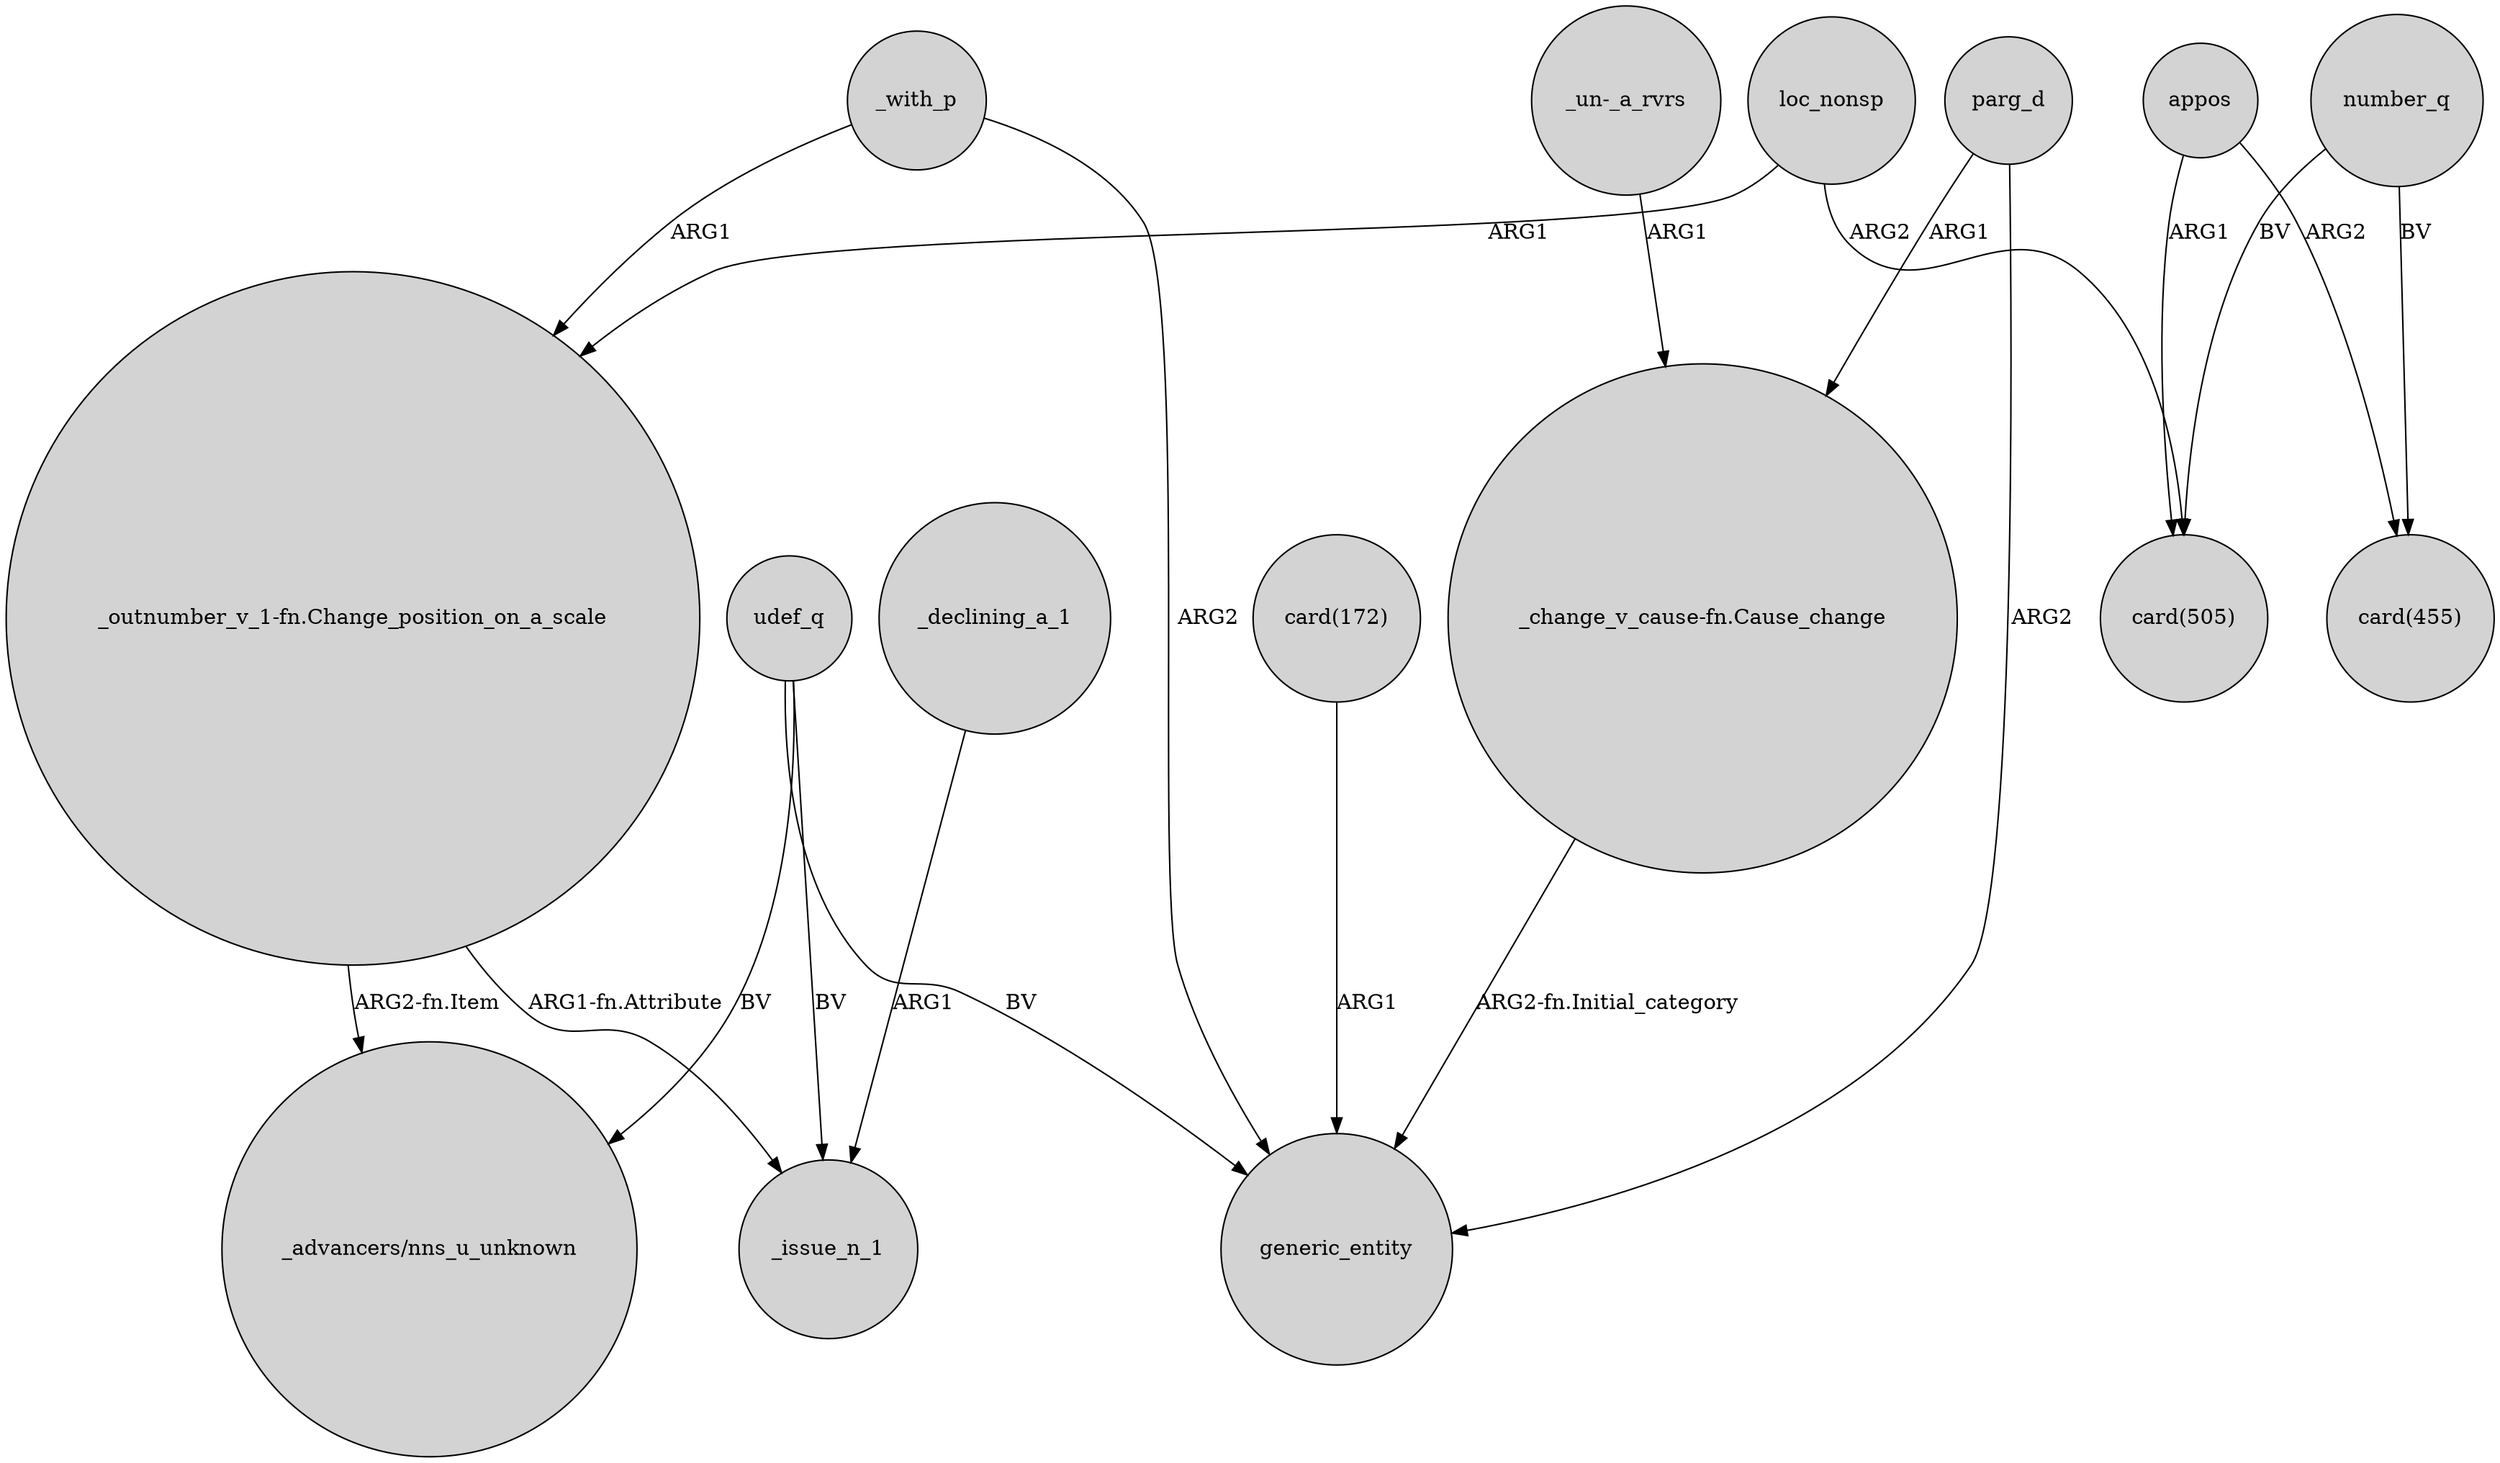 digraph {
	node [shape=circle style=filled]
	"_outnumber_v_1-fn.Change_position_on_a_scale" -> "_advancers/nns_u_unknown" [label="ARG2-fn.Item"]
	number_q -> "card(455)" [label=BV]
	"_outnumber_v_1-fn.Change_position_on_a_scale" -> _issue_n_1 [label="ARG1-fn.Attribute"]
	udef_q -> generic_entity [label=BV]
	"card(172)" -> generic_entity [label=ARG1]
	_with_p -> generic_entity [label=ARG2]
	appos -> "card(455)" [label=ARG2]
	loc_nonsp -> "card(505)" [label=ARG2]
	_declining_a_1 -> _issue_n_1 [label=ARG1]
	appos -> "card(505)" [label=ARG1]
	parg_d -> "_change_v_cause-fn.Cause_change" [label=ARG1]
	udef_q -> "_advancers/nns_u_unknown" [label=BV]
	"_change_v_cause-fn.Cause_change" -> generic_entity [label="ARG2-fn.Initial_category"]
	udef_q -> _issue_n_1 [label=BV]
	"_un-_a_rvrs" -> "_change_v_cause-fn.Cause_change" [label=ARG1]
	number_q -> "card(505)" [label=BV]
	loc_nonsp -> "_outnumber_v_1-fn.Change_position_on_a_scale" [label=ARG1]
	_with_p -> "_outnumber_v_1-fn.Change_position_on_a_scale" [label=ARG1]
	parg_d -> generic_entity [label=ARG2]
}
